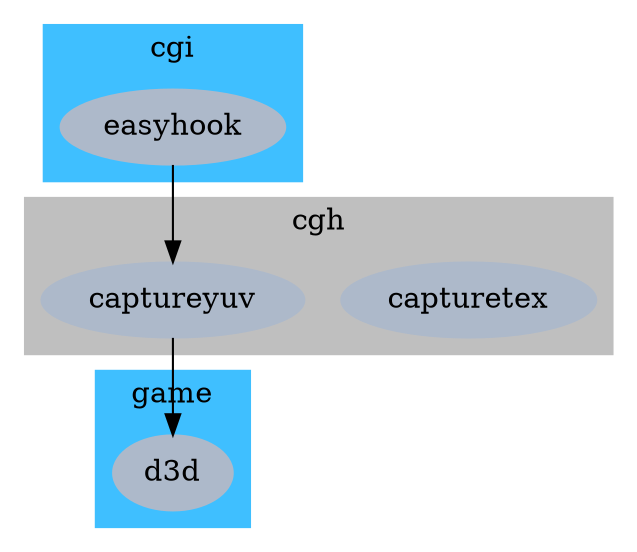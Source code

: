 digraph G {

	subgraph cluster_0 {
		style=filled;
		color="#3FBFFF";
		node [style=filled,color="#ADB9CA"];
		easyhook;
		label = "cgi";
	}

	subgraph cluster_1 {
		style=filled;
		color="#BFBFBF";
		node [style=filled,color="#ADB9CA"];
		capturetex captureyuv;
		label = "cgh";
	}

	subgraph cluster_2 {
		style=filled;
		color="#3FBFFF";
		node [style=filled,color="#ADB9CA"];
		d3d;
		label = "game";
	}

	easyhook -> captureyuv -> d3d;
}